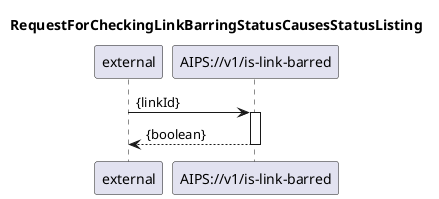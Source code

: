 @startuml 123_isLinkBarred
skinparam responseMessageBelowArrow true

title
RequestForCheckingLinkBarringStatusCausesStatusListing
end title

participant "external" as requestor
participant "AIPS://v1/is-link-barred" as linkCheck


requestor -> linkCheck: {linkId}
activate linkCheck

linkCheck --> requestor: {boolean}

deactivate linkCheck

@enduml